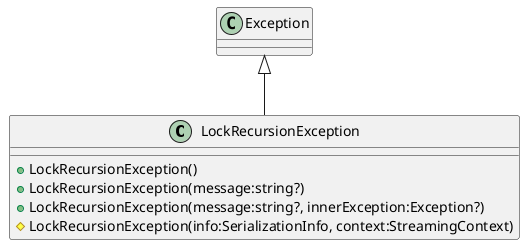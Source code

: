 @startuml
class LockRecursionException {
    + LockRecursionException()
    + LockRecursionException(message:string?)
    + LockRecursionException(message:string?, innerException:Exception?)
    # LockRecursionException(info:SerializationInfo, context:StreamingContext)
}
Exception <|-- LockRecursionException
@enduml
